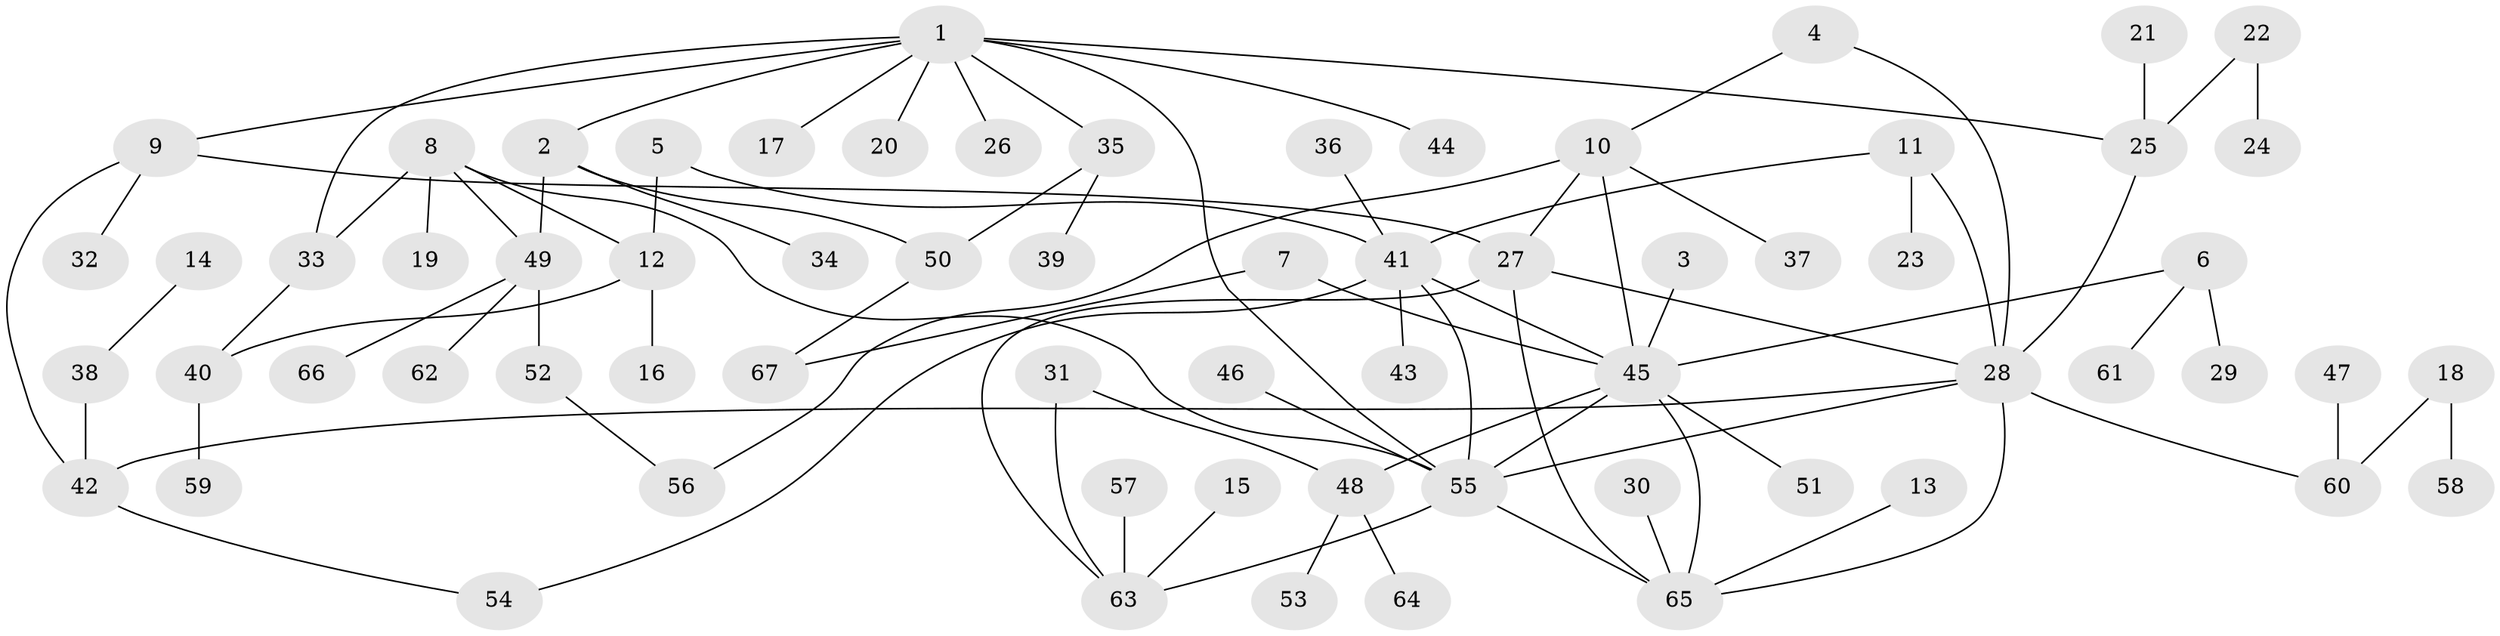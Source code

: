 // original degree distribution, {8: 0.014925373134328358, 5: 0.03731343283582089, 4: 0.09701492537313433, 1: 0.3805970149253731, 9: 0.007462686567164179, 2: 0.29850746268656714, 3: 0.14925373134328357, 6: 0.007462686567164179, 7: 0.007462686567164179}
// Generated by graph-tools (version 1.1) at 2025/49/03/09/25 03:49:26]
// undirected, 67 vertices, 86 edges
graph export_dot {
graph [start="1"]
  node [color=gray90,style=filled];
  1;
  2;
  3;
  4;
  5;
  6;
  7;
  8;
  9;
  10;
  11;
  12;
  13;
  14;
  15;
  16;
  17;
  18;
  19;
  20;
  21;
  22;
  23;
  24;
  25;
  26;
  27;
  28;
  29;
  30;
  31;
  32;
  33;
  34;
  35;
  36;
  37;
  38;
  39;
  40;
  41;
  42;
  43;
  44;
  45;
  46;
  47;
  48;
  49;
  50;
  51;
  52;
  53;
  54;
  55;
  56;
  57;
  58;
  59;
  60;
  61;
  62;
  63;
  64;
  65;
  66;
  67;
  1 -- 2 [weight=1.0];
  1 -- 9 [weight=1.0];
  1 -- 17 [weight=1.0];
  1 -- 20 [weight=1.0];
  1 -- 25 [weight=1.0];
  1 -- 26 [weight=1.0];
  1 -- 33 [weight=1.0];
  1 -- 35 [weight=1.0];
  1 -- 44 [weight=1.0];
  1 -- 55 [weight=1.0];
  2 -- 34 [weight=1.0];
  2 -- 49 [weight=1.0];
  2 -- 50 [weight=1.0];
  3 -- 45 [weight=1.0];
  4 -- 10 [weight=1.0];
  4 -- 28 [weight=1.0];
  5 -- 12 [weight=1.0];
  5 -- 41 [weight=1.0];
  6 -- 29 [weight=1.0];
  6 -- 45 [weight=1.0];
  6 -- 61 [weight=1.0];
  7 -- 45 [weight=1.0];
  7 -- 67 [weight=1.0];
  8 -- 12 [weight=1.0];
  8 -- 19 [weight=1.0];
  8 -- 33 [weight=1.0];
  8 -- 49 [weight=1.0];
  8 -- 55 [weight=1.0];
  9 -- 27 [weight=1.0];
  9 -- 32 [weight=1.0];
  9 -- 42 [weight=1.0];
  10 -- 27 [weight=1.0];
  10 -- 37 [weight=1.0];
  10 -- 45 [weight=1.0];
  10 -- 56 [weight=1.0];
  11 -- 23 [weight=1.0];
  11 -- 28 [weight=1.0];
  11 -- 41 [weight=1.0];
  12 -- 16 [weight=1.0];
  12 -- 40 [weight=1.0];
  13 -- 65 [weight=1.0];
  14 -- 38 [weight=1.0];
  15 -- 63 [weight=1.0];
  18 -- 58 [weight=1.0];
  18 -- 60 [weight=1.0];
  21 -- 25 [weight=1.0];
  22 -- 24 [weight=1.0];
  22 -- 25 [weight=1.0];
  25 -- 28 [weight=1.0];
  27 -- 28 [weight=1.0];
  27 -- 63 [weight=1.0];
  27 -- 65 [weight=1.0];
  28 -- 42 [weight=1.0];
  28 -- 55 [weight=1.0];
  28 -- 60 [weight=1.0];
  28 -- 65 [weight=1.0];
  30 -- 65 [weight=1.0];
  31 -- 48 [weight=1.0];
  31 -- 63 [weight=1.0];
  33 -- 40 [weight=1.0];
  35 -- 39 [weight=1.0];
  35 -- 50 [weight=1.0];
  36 -- 41 [weight=1.0];
  38 -- 42 [weight=1.0];
  40 -- 59 [weight=1.0];
  41 -- 43 [weight=1.0];
  41 -- 45 [weight=1.0];
  41 -- 54 [weight=1.0];
  41 -- 55 [weight=1.0];
  42 -- 54 [weight=1.0];
  45 -- 48 [weight=1.0];
  45 -- 51 [weight=1.0];
  45 -- 55 [weight=1.0];
  45 -- 65 [weight=1.0];
  46 -- 55 [weight=1.0];
  47 -- 60 [weight=1.0];
  48 -- 53 [weight=1.0];
  48 -- 64 [weight=1.0];
  49 -- 52 [weight=1.0];
  49 -- 62 [weight=1.0];
  49 -- 66 [weight=1.0];
  50 -- 67 [weight=1.0];
  52 -- 56 [weight=1.0];
  55 -- 63 [weight=1.0];
  55 -- 65 [weight=1.0];
  57 -- 63 [weight=1.0];
}
